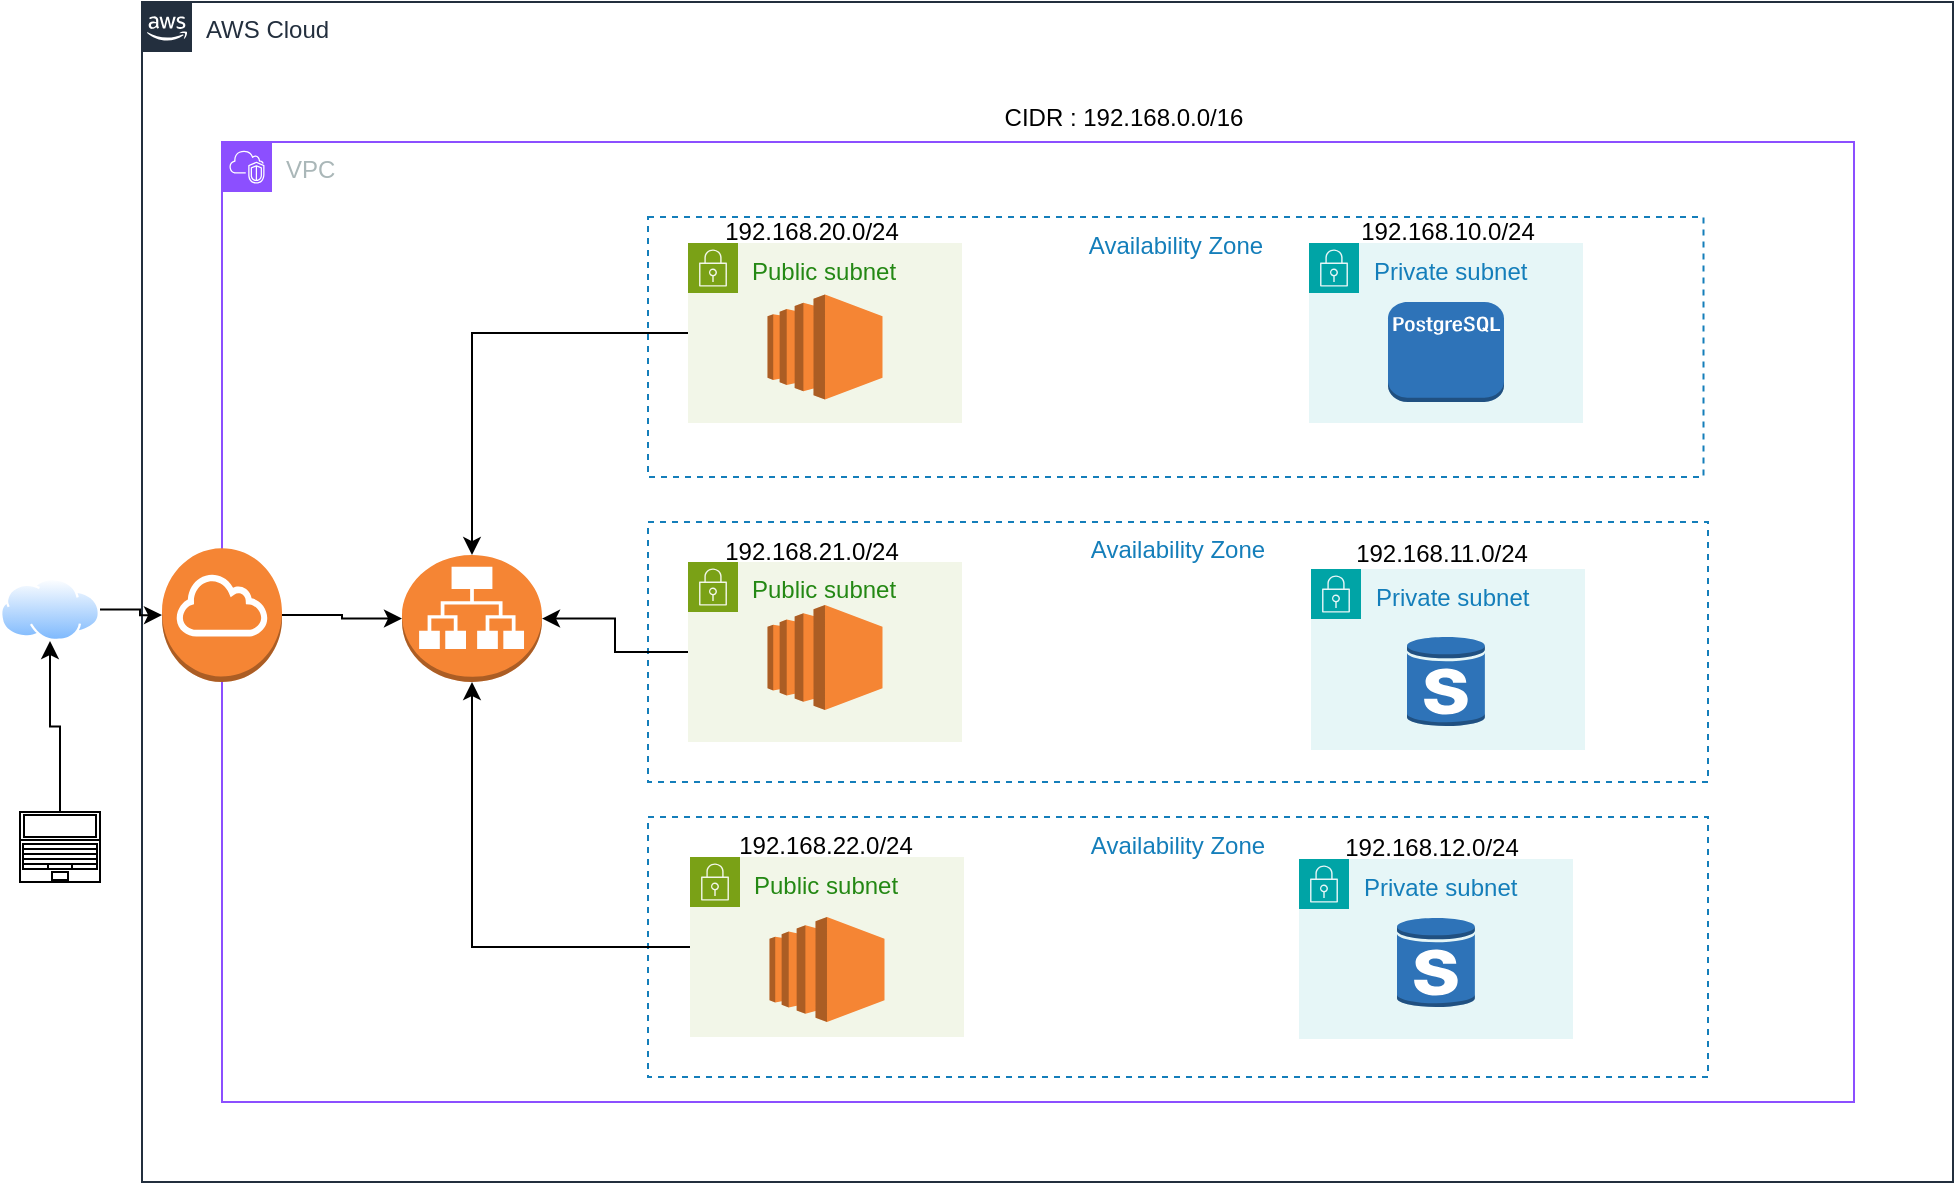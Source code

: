 <mxfile version="24.5.4" type="device">
  <diagram id="Ht1M8jgEwFfnCIfOTk4-" name="Page-1">
    <mxGraphModel dx="2074" dy="786" grid="1" gridSize="10" guides="1" tooltips="1" connect="1" arrows="1" fold="1" page="1" pageScale="1" pageWidth="1169" pageHeight="827" math="0" shadow="0">
      <root>
        <mxCell id="0" />
        <mxCell id="1" parent="0" />
        <mxCell id="BS-uydeEPoPU8U06eIOh-13" value="Private subnet" style="points=[[0,0],[0.25,0],[0.5,0],[0.75,0],[1,0],[1,0.25],[1,0.5],[1,0.75],[1,1],[0.75,1],[0.5,1],[0.25,1],[0,1],[0,0.75],[0,0.5],[0,0.25]];outlineConnect=0;gradientColor=none;html=1;whiteSpace=wrap;fontSize=12;fontStyle=0;container=1;pointerEvents=0;collapsible=0;recursiveResize=0;shape=mxgraph.aws4.group;grIcon=mxgraph.aws4.group_security_group;grStroke=0;strokeColor=#00A4A6;fillColor=#E6F6F7;verticalAlign=top;align=left;spacingLeft=30;fontColor=#147EBA;dashed=0;" parent="1" vertex="1">
          <mxGeometry x="664.5" y="393.5" width="137" height="90.5" as="geometry" />
        </mxCell>
        <mxCell id="UEzPUAAOIrF-is8g5C7q-228" style="edgeStyle=orthogonalEdgeStyle;rounded=0;orthogonalLoop=1;jettySize=auto;html=1;startArrow=none;startFill=0;endArrow=open;endFill=0;strokeColor=#808080;strokeWidth=2;" parent="1" edge="1">
          <mxGeometry relative="1" as="geometry">
            <Array as="points">
              <mxPoint x="590.5" y="592.5" />
              <mxPoint x="590.5" y="707.5" />
            </Array>
            <mxPoint x="612.5" y="707.5" as="targetPoint" />
          </mxGeometry>
        </mxCell>
        <mxCell id="UEzPUAAOIrF-is8g5C7q-225" value="" style="edgeStyle=orthogonalEdgeStyle;rounded=0;orthogonalLoop=1;jettySize=auto;html=1;startArrow=none;startFill=0;endArrow=open;endFill=0;strokeColor=#808080;strokeWidth=2;" parent="1" edge="1">
          <mxGeometry relative="1" as="geometry">
            <mxPoint x="568.288" y="732.5" as="sourcePoint" />
          </mxGeometry>
        </mxCell>
        <mxCell id="UEzPUAAOIrF-is8g5C7q-226" style="edgeStyle=orthogonalEdgeStyle;rounded=0;orthogonalLoop=1;jettySize=auto;html=1;startArrow=none;startFill=0;endArrow=open;endFill=0;strokeColor=#808080;strokeWidth=2;" parent="1" edge="1">
          <mxGeometry relative="1" as="geometry">
            <mxPoint x="690.5" y="732.5" as="sourcePoint" />
          </mxGeometry>
        </mxCell>
        <mxCell id="UEzPUAAOIrF-is8g5C7q-227" style="edgeStyle=orthogonalEdgeStyle;rounded=0;orthogonalLoop=1;jettySize=auto;html=1;startArrow=none;startFill=0;endArrow=open;endFill=0;strokeColor=#808080;strokeWidth=2;" parent="1" edge="1">
          <mxGeometry relative="1" as="geometry">
            <mxPoint x="651.5" y="693.5" as="sourcePoint" />
          </mxGeometry>
        </mxCell>
        <mxCell id="UEzPUAAOIrF-is8g5C7q-205" value="AWS Cloud" style="points=[[0,0],[0.25,0],[0.5,0],[0.75,0],[1,0],[1,0.25],[1,0.5],[1,0.75],[1,1],[0.75,1],[0.5,1],[0.25,1],[0,1],[0,0.75],[0,0.5],[0,0.25]];outlineConnect=0;gradientColor=none;html=1;whiteSpace=wrap;fontSize=12;fontStyle=0;shape=mxgraph.aws4.group;grIcon=mxgraph.aws4.group_aws_cloud_alt;strokeColor=#232F3E;fillColor=none;verticalAlign=top;align=left;spacingLeft=30;fontColor=#232F3E;dashed=0;labelBackgroundColor=#ffffff;container=1;pointerEvents=0;collapsible=0;recursiveResize=0;" parent="1" vertex="1">
          <mxGeometry x="80" y="110" width="905.5" height="590" as="geometry" />
        </mxCell>
        <mxCell id="BS-uydeEPoPU8U06eIOh-6" value="VPC" style="points=[[0,0],[0.25,0],[0.5,0],[0.75,0],[1,0],[1,0.25],[1,0.5],[1,0.75],[1,1],[0.75,1],[0.5,1],[0.25,1],[0,1],[0,0.75],[0,0.5],[0,0.25]];outlineConnect=0;gradientColor=none;html=1;whiteSpace=wrap;fontSize=12;fontStyle=0;container=1;pointerEvents=0;collapsible=0;recursiveResize=0;shape=mxgraph.aws4.group;grIcon=mxgraph.aws4.group_vpc2;strokeColor=#8C4FFF;fillColor=none;verticalAlign=top;align=left;spacingLeft=30;fontColor=#AAB7B8;dashed=0;" parent="UEzPUAAOIrF-is8g5C7q-205" vertex="1">
          <mxGeometry x="40" y="70" width="816" height="480" as="geometry" />
        </mxCell>
        <mxCell id="BS-uydeEPoPU8U06eIOh-7" value="Availability Zone" style="fillColor=none;strokeColor=#147EBA;dashed=1;verticalAlign=top;fontStyle=0;fontColor=#147EBA;whiteSpace=wrap;html=1;" parent="BS-uydeEPoPU8U06eIOh-6" vertex="1">
          <mxGeometry x="213" y="37.5" width="527.75" height="130" as="geometry" />
        </mxCell>
        <mxCell id="BS-uydeEPoPU8U06eIOh-8" value="Availability Zone" style="fillColor=none;strokeColor=#147EBA;dashed=1;verticalAlign=top;fontStyle=0;fontColor=#147EBA;whiteSpace=wrap;html=1;" parent="BS-uydeEPoPU8U06eIOh-6" vertex="1">
          <mxGeometry x="213" y="190" width="530" height="130" as="geometry" />
        </mxCell>
        <mxCell id="3TeV9bHkyx0hZ7wGjAzN-2" value="Availability Zone" style="fillColor=none;strokeColor=#147EBA;dashed=1;verticalAlign=top;fontStyle=0;fontColor=#147EBA;whiteSpace=wrap;html=1;" parent="BS-uydeEPoPU8U06eIOh-6" vertex="1">
          <mxGeometry x="213" y="337.5" width="530" height="130" as="geometry" />
        </mxCell>
        <mxCell id="3TeV9bHkyx0hZ7wGjAzN-4" value="Private subnet" style="points=[[0,0],[0.25,0],[0.5,0],[0.75,0],[1,0],[1,0.25],[1,0.5],[1,0.75],[1,1],[0.75,1],[0.5,1],[0.25,1],[0,1],[0,0.75],[0,0.5],[0,0.25]];outlineConnect=0;gradientColor=none;html=1;whiteSpace=wrap;fontSize=12;fontStyle=0;container=1;pointerEvents=0;collapsible=0;recursiveResize=0;shape=mxgraph.aws4.group;grIcon=mxgraph.aws4.group_security_group;grStroke=0;strokeColor=#00A4A6;fillColor=#E6F6F7;verticalAlign=top;align=left;spacingLeft=30;fontColor=#147EBA;dashed=0;" parent="BS-uydeEPoPU8U06eIOh-6" vertex="1">
          <mxGeometry x="538.5" y="358.5" width="137" height="90" as="geometry" />
        </mxCell>
        <mxCell id="fe7YPDaBqQzQDDCS31Ca-1" value="192.168.10.0/24" style="text;html=1;align=center;verticalAlign=middle;whiteSpace=wrap;rounded=0;" parent="BS-uydeEPoPU8U06eIOh-6" vertex="1">
          <mxGeometry x="513" y="30" width="200" height="30" as="geometry" />
        </mxCell>
        <mxCell id="fe7YPDaBqQzQDDCS31Ca-4" value="Public subnet" style="points=[[0,0],[0.25,0],[0.5,0],[0.75,0],[1,0],[1,0.25],[1,0.5],[1,0.75],[1,1],[0.75,1],[0.5,1],[0.25,1],[0,1],[0,0.75],[0,0.5],[0,0.25]];outlineConnect=0;gradientColor=none;html=1;whiteSpace=wrap;fontSize=12;fontStyle=0;container=1;pointerEvents=0;collapsible=0;recursiveResize=0;shape=mxgraph.aws4.group;grIcon=mxgraph.aws4.group_security_group;grStroke=0;strokeColor=#7AA116;fillColor=#F2F6E8;verticalAlign=top;align=left;spacingLeft=30;fontColor=#248814;dashed=0;" parent="BS-uydeEPoPU8U06eIOh-6" vertex="1">
          <mxGeometry x="233" y="50.5" width="137" height="90" as="geometry" />
        </mxCell>
        <mxCell id="fe7YPDaBqQzQDDCS31Ca-6" value="Public subnet" style="points=[[0,0],[0.25,0],[0.5,0],[0.75,0],[1,0],[1,0.25],[1,0.5],[1,0.75],[1,1],[0.75,1],[0.5,1],[0.25,1],[0,1],[0,0.75],[0,0.5],[0,0.25]];outlineConnect=0;gradientColor=none;html=1;whiteSpace=wrap;fontSize=12;fontStyle=0;container=1;pointerEvents=0;collapsible=0;recursiveResize=0;shape=mxgraph.aws4.group;grIcon=mxgraph.aws4.group_security_group;grStroke=0;strokeColor=#7AA116;fillColor=#F2F6E8;verticalAlign=top;align=left;spacingLeft=30;fontColor=#248814;dashed=0;" parent="BS-uydeEPoPU8U06eIOh-6" vertex="1">
          <mxGeometry x="234" y="357.5" width="137" height="90" as="geometry" />
        </mxCell>
        <mxCell id="qhwJWsvvdZRzVcONVPiJ-3" value="" style="outlineConnect=0;dashed=0;verticalLabelPosition=bottom;verticalAlign=top;align=center;html=1;shape=mxgraph.aws3.ec2;fillColor=#F58534;gradientColor=none;" parent="fe7YPDaBqQzQDDCS31Ca-6" vertex="1">
          <mxGeometry x="39.75" y="30" width="57.5" height="52.5" as="geometry" />
        </mxCell>
        <mxCell id="fe7YPDaBqQzQDDCS31Ca-5" value="Public subnet" style="points=[[0,0],[0.25,0],[0.5,0],[0.75,0],[1,0],[1,0.25],[1,0.5],[1,0.75],[1,1],[0.75,1],[0.5,1],[0.25,1],[0,1],[0,0.75],[0,0.5],[0,0.25]];outlineConnect=0;gradientColor=none;html=1;whiteSpace=wrap;fontSize=12;fontStyle=0;container=1;pointerEvents=0;collapsible=0;recursiveResize=0;shape=mxgraph.aws4.group;grIcon=mxgraph.aws4.group_security_group;grStroke=0;strokeColor=#7AA116;fillColor=#F2F6E8;verticalAlign=top;align=left;spacingLeft=30;fontColor=#248814;dashed=0;" parent="BS-uydeEPoPU8U06eIOh-6" vertex="1">
          <mxGeometry x="233" y="210" width="137" height="90" as="geometry" />
        </mxCell>
        <mxCell id="fe7YPDaBqQzQDDCS31Ca-7" value="192.168.20.0/24" style="text;html=1;align=center;verticalAlign=middle;whiteSpace=wrap;rounded=0;" parent="BS-uydeEPoPU8U06eIOh-6" vertex="1">
          <mxGeometry x="195" y="30" width="200" height="30" as="geometry" />
        </mxCell>
        <mxCell id="fe7YPDaBqQzQDDCS31Ca-8" value="192.168.22.0/24" style="text;html=1;align=center;verticalAlign=middle;whiteSpace=wrap;rounded=0;" parent="BS-uydeEPoPU8U06eIOh-6" vertex="1">
          <mxGeometry x="201.5" y="336.5" width="200" height="30" as="geometry" />
        </mxCell>
        <mxCell id="fe7YPDaBqQzQDDCS31Ca-9" value="192.168.21.0/24" style="text;html=1;align=center;verticalAlign=middle;whiteSpace=wrap;rounded=0;" parent="BS-uydeEPoPU8U06eIOh-6" vertex="1">
          <mxGeometry x="195" y="190" width="200" height="30" as="geometry" />
        </mxCell>
        <mxCell id="qhwJWsvvdZRzVcONVPiJ-1" value="" style="outlineConnect=0;dashed=0;verticalLabelPosition=bottom;verticalAlign=top;align=center;html=1;shape=mxgraph.aws3.ec2;fillColor=#F58534;gradientColor=none;" parent="BS-uydeEPoPU8U06eIOh-6" vertex="1">
          <mxGeometry x="272.75" y="76.25" width="57.5" height="52.5" as="geometry" />
        </mxCell>
        <mxCell id="qhwJWsvvdZRzVcONVPiJ-2" value="" style="outlineConnect=0;dashed=0;verticalLabelPosition=bottom;verticalAlign=top;align=center;html=1;shape=mxgraph.aws3.ec2;fillColor=#F58534;gradientColor=none;" parent="BS-uydeEPoPU8U06eIOh-6" vertex="1">
          <mxGeometry x="272.75" y="231.5" width="57.5" height="52.5" as="geometry" />
        </mxCell>
        <mxCell id="qhwJWsvvdZRzVcONVPiJ-6" value="" style="outlineConnect=0;dashed=0;verticalLabelPosition=bottom;verticalAlign=top;align=center;html=1;shape=mxgraph.aws3.rds_db_instance_standby_multi_az;fillColor=#2E73B8;gradientColor=none;" parent="BS-uydeEPoPU8U06eIOh-6" vertex="1">
          <mxGeometry x="587.5" y="387.5" width="39" height="45.5" as="geometry" />
        </mxCell>
        <mxCell id="qhwJWsvvdZRzVcONVPiJ-5" value="" style="outlineConnect=0;dashed=0;verticalLabelPosition=bottom;verticalAlign=top;align=center;html=1;shape=mxgraph.aws3.rds_db_instance_standby_multi_az;fillColor=#2E73B8;gradientColor=none;" parent="BS-uydeEPoPU8U06eIOh-6" vertex="1">
          <mxGeometry x="592.5" y="247" width="39" height="45.5" as="geometry" />
        </mxCell>
        <mxCell id="qhwJWsvvdZRzVcONVPiJ-7" value="" style="outlineConnect=0;dashed=0;verticalLabelPosition=bottom;verticalAlign=top;align=center;html=1;shape=mxgraph.aws3.internet_gateway;fillColor=#F58534;gradientColor=none;" parent="BS-uydeEPoPU8U06eIOh-6" vertex="1">
          <mxGeometry x="-30" y="203.1" width="60" height="66.9" as="geometry" />
        </mxCell>
        <mxCell id="BS-uydeEPoPU8U06eIOh-15" value="Private subnet" style="points=[[0,0],[0.25,0],[0.5,0],[0.75,0],[1,0],[1,0.25],[1,0.5],[1,0.75],[1,1],[0.75,1],[0.5,1],[0.25,1],[0,1],[0,0.75],[0,0.5],[0,0.25]];outlineConnect=0;gradientColor=none;html=1;whiteSpace=wrap;fontSize=12;fontStyle=0;container=1;pointerEvents=0;collapsible=0;recursiveResize=0;shape=mxgraph.aws4.group;grIcon=mxgraph.aws4.group_security_group;grStroke=0;strokeColor=#00A4A6;fillColor=#E6F6F7;verticalAlign=top;align=left;spacingLeft=30;fontColor=#147EBA;dashed=0;" parent="BS-uydeEPoPU8U06eIOh-6" vertex="1">
          <mxGeometry x="543.5" y="50.5" width="137" height="90" as="geometry" />
        </mxCell>
        <mxCell id="qhwJWsvvdZRzVcONVPiJ-4" value="" style="outlineConnect=0;dashed=0;verticalLabelPosition=bottom;verticalAlign=top;align=center;html=1;shape=mxgraph.aws3.postgre_sql_instance;fillColor=#2E73B8;gradientColor=none;" parent="BS-uydeEPoPU8U06eIOh-6" vertex="1">
          <mxGeometry x="583" y="80" width="58" height="50" as="geometry" />
        </mxCell>
        <mxCell id="KSS-VEibsyCIHofdd8bU-1" value="" style="outlineConnect=0;dashed=0;verticalLabelPosition=bottom;verticalAlign=top;align=center;html=1;shape=mxgraph.aws3.application_load_balancer;fillColor=#F58534;gradientColor=none;" vertex="1" parent="BS-uydeEPoPU8U06eIOh-6">
          <mxGeometry x="90" y="206.55" width="70" height="63.45" as="geometry" />
        </mxCell>
        <mxCell id="KSS-VEibsyCIHofdd8bU-5" style="edgeStyle=orthogonalEdgeStyle;rounded=0;orthogonalLoop=1;jettySize=auto;html=1;entryX=0;entryY=0.5;entryDx=0;entryDy=0;entryPerimeter=0;" edge="1" parent="BS-uydeEPoPU8U06eIOh-6" source="qhwJWsvvdZRzVcONVPiJ-7" target="KSS-VEibsyCIHofdd8bU-1">
          <mxGeometry relative="1" as="geometry" />
        </mxCell>
        <mxCell id="KSS-VEibsyCIHofdd8bU-13" style="edgeStyle=orthogonalEdgeStyle;rounded=0;orthogonalLoop=1;jettySize=auto;html=1;entryX=0.5;entryY=0;entryDx=0;entryDy=0;entryPerimeter=0;" edge="1" parent="BS-uydeEPoPU8U06eIOh-6" source="fe7YPDaBqQzQDDCS31Ca-4" target="KSS-VEibsyCIHofdd8bU-1">
          <mxGeometry relative="1" as="geometry" />
        </mxCell>
        <mxCell id="KSS-VEibsyCIHofdd8bU-14" style="edgeStyle=orthogonalEdgeStyle;rounded=0;orthogonalLoop=1;jettySize=auto;html=1;entryX=1;entryY=0.5;entryDx=0;entryDy=0;entryPerimeter=0;" edge="1" parent="BS-uydeEPoPU8U06eIOh-6" source="fe7YPDaBqQzQDDCS31Ca-5" target="KSS-VEibsyCIHofdd8bU-1">
          <mxGeometry relative="1" as="geometry" />
        </mxCell>
        <mxCell id="KSS-VEibsyCIHofdd8bU-15" style="edgeStyle=orthogonalEdgeStyle;rounded=0;orthogonalLoop=1;jettySize=auto;html=1;entryX=0.5;entryY=1;entryDx=0;entryDy=0;entryPerimeter=0;" edge="1" parent="BS-uydeEPoPU8U06eIOh-6" source="fe7YPDaBqQzQDDCS31Ca-6" target="KSS-VEibsyCIHofdd8bU-1">
          <mxGeometry relative="1" as="geometry" />
        </mxCell>
        <mxCell id="3TeV9bHkyx0hZ7wGjAzN-1" value="CIDR : 192.168.0.0/16" style="text;html=1;align=center;verticalAlign=middle;whiteSpace=wrap;rounded=0;" parent="UEzPUAAOIrF-is8g5C7q-205" vertex="1">
          <mxGeometry x="391" y="42.5" width="200" height="30" as="geometry" />
        </mxCell>
        <mxCell id="fe7YPDaBqQzQDDCS31Ca-2" value="192.168.11.0/24" style="text;html=1;align=center;verticalAlign=middle;whiteSpace=wrap;rounded=0;" parent="1" vertex="1">
          <mxGeometry x="630" y="370.5" width="200" height="30" as="geometry" />
        </mxCell>
        <mxCell id="fe7YPDaBqQzQDDCS31Ca-3" value="192.168.12.0/24" style="text;html=1;align=center;verticalAlign=middle;whiteSpace=wrap;rounded=0;" parent="1" vertex="1">
          <mxGeometry x="625" y="517.5" width="200" height="30" as="geometry" />
        </mxCell>
        <mxCell id="fe7YPDaBqQzQDDCS31Ca-10" value="" style="image;aspect=fixed;perimeter=ellipsePerimeter;html=1;align=center;shadow=0;dashed=0;spacingTop=3;image=img/lib/active_directory/internet_cloud.svg;" parent="1" vertex="1">
          <mxGeometry x="9" y="398" width="50" height="31.5" as="geometry" />
        </mxCell>
        <mxCell id="qhwJWsvvdZRzVcONVPiJ-23" style="edgeStyle=orthogonalEdgeStyle;rounded=0;orthogonalLoop=1;jettySize=auto;html=1;" parent="1" source="fe7YPDaBqQzQDDCS31Ca-11" target="fe7YPDaBqQzQDDCS31Ca-10" edge="1">
          <mxGeometry relative="1" as="geometry" />
        </mxCell>
        <mxCell id="fe7YPDaBqQzQDDCS31Ca-11" value="" style="verticalLabelPosition=bottom;html=1;verticalAlign=top;align=center;shape=mxgraph.floorplan.laptop;" parent="1" vertex="1">
          <mxGeometry x="19" y="515" width="40" height="35" as="geometry" />
        </mxCell>
        <mxCell id="qhwJWsvvdZRzVcONVPiJ-21" style="edgeStyle=orthogonalEdgeStyle;rounded=0;orthogonalLoop=1;jettySize=auto;html=1;entryX=0;entryY=0.5;entryDx=0;entryDy=0;entryPerimeter=0;" parent="1" source="fe7YPDaBqQzQDDCS31Ca-10" target="qhwJWsvvdZRzVcONVPiJ-7" edge="1">
          <mxGeometry relative="1" as="geometry" />
        </mxCell>
      </root>
    </mxGraphModel>
  </diagram>
</mxfile>
